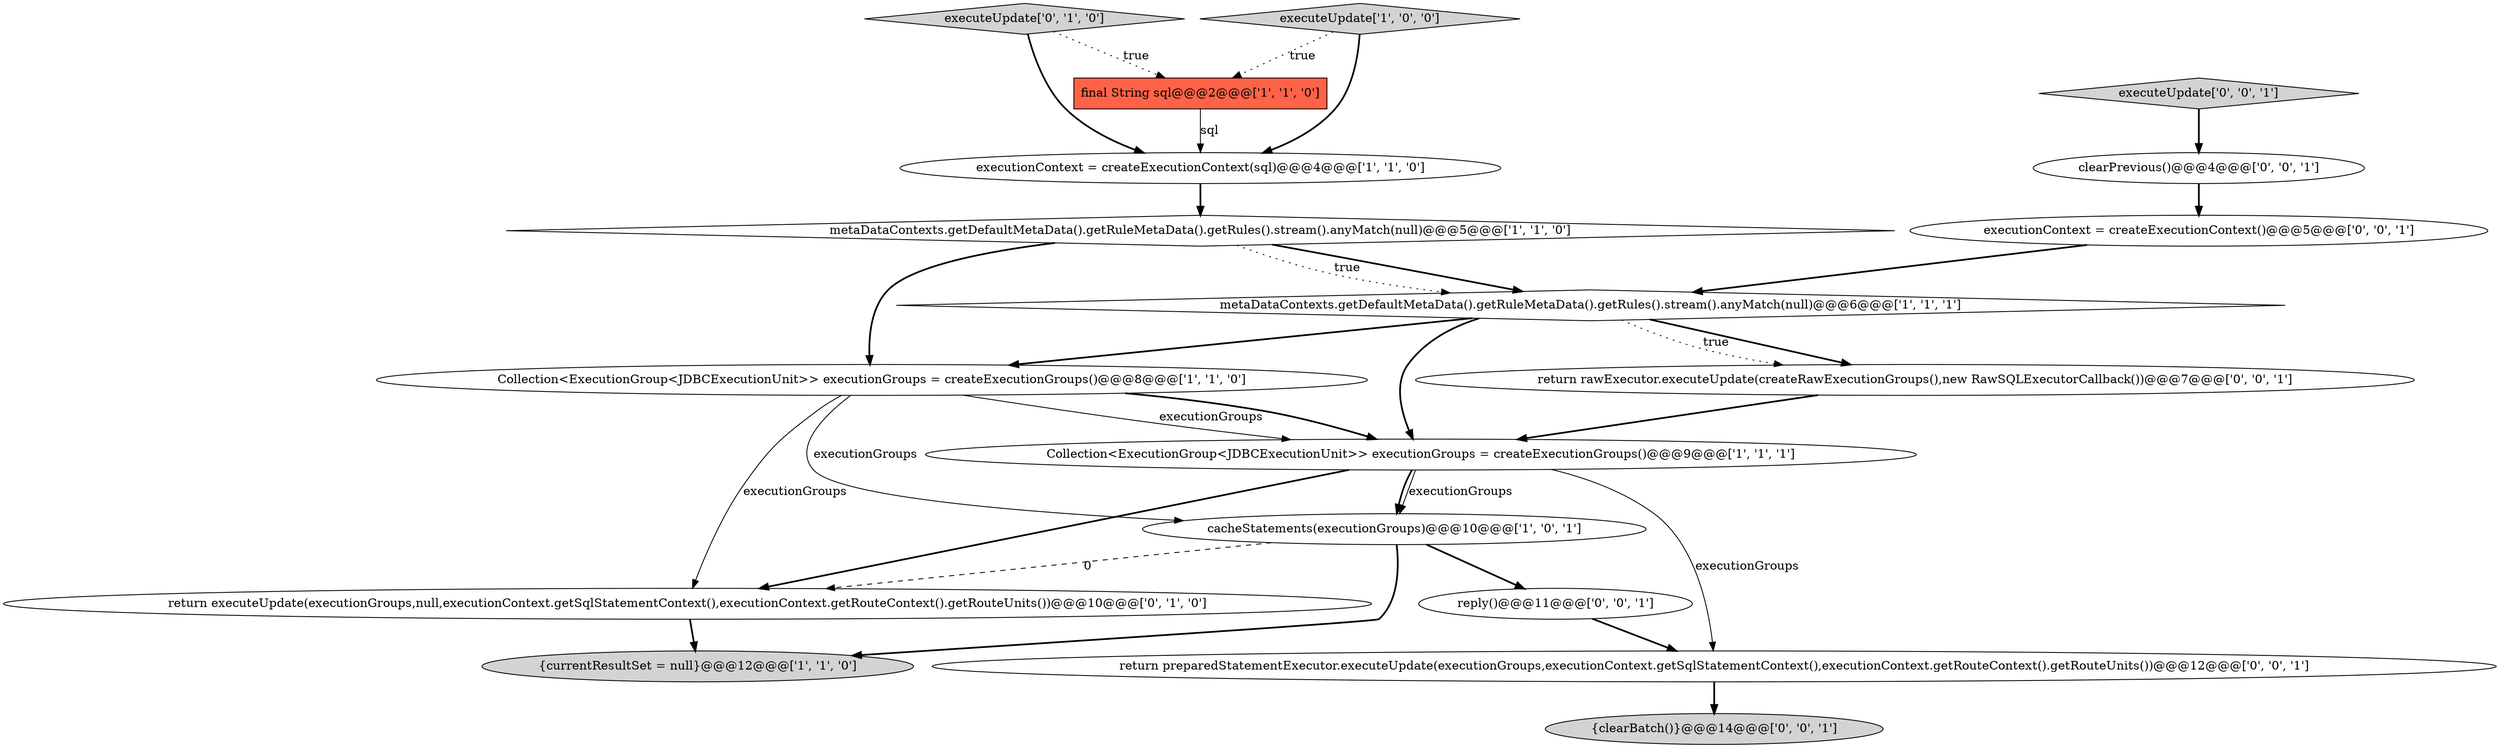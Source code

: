 digraph {
1 [style = filled, label = "final String sql@@@2@@@['1', '1', '0']", fillcolor = tomato, shape = box image = "AAA0AAABBB1BBB"];
3 [style = filled, label = "{currentResultSet = null}@@@12@@@['1', '1', '0']", fillcolor = lightgray, shape = ellipse image = "AAA0AAABBB1BBB"];
4 [style = filled, label = "cacheStatements(executionGroups)@@@10@@@['1', '0', '1']", fillcolor = white, shape = ellipse image = "AAA0AAABBB1BBB"];
13 [style = filled, label = "clearPrevious()@@@4@@@['0', '0', '1']", fillcolor = white, shape = ellipse image = "AAA0AAABBB3BBB"];
9 [style = filled, label = "executeUpdate['0', '1', '0']", fillcolor = lightgray, shape = diamond image = "AAA0AAABBB2BBB"];
14 [style = filled, label = "return rawExecutor.executeUpdate(createRawExecutionGroups(),new RawSQLExecutorCallback())@@@7@@@['0', '0', '1']", fillcolor = white, shape = ellipse image = "AAA0AAABBB3BBB"];
16 [style = filled, label = "return preparedStatementExecutor.executeUpdate(executionGroups,executionContext.getSqlStatementContext(),executionContext.getRouteContext().getRouteUnits())@@@12@@@['0', '0', '1']", fillcolor = white, shape = ellipse image = "AAA0AAABBB3BBB"];
17 [style = filled, label = "{clearBatch()}@@@14@@@['0', '0', '1']", fillcolor = lightgray, shape = ellipse image = "AAA0AAABBB3BBB"];
15 [style = filled, label = "executeUpdate['0', '0', '1']", fillcolor = lightgray, shape = diamond image = "AAA0AAABBB3BBB"];
5 [style = filled, label = "Collection<ExecutionGroup<JDBCExecutionUnit>> executionGroups = createExecutionGroups()@@@8@@@['1', '1', '0']", fillcolor = white, shape = ellipse image = "AAA0AAABBB1BBB"];
8 [style = filled, label = "metaDataContexts.getDefaultMetaData().getRuleMetaData().getRules().stream().anyMatch(null)@@@6@@@['1', '1', '1']", fillcolor = white, shape = diamond image = "AAA0AAABBB1BBB"];
11 [style = filled, label = "executionContext = createExecutionContext()@@@5@@@['0', '0', '1']", fillcolor = white, shape = ellipse image = "AAA0AAABBB3BBB"];
10 [style = filled, label = "return executeUpdate(executionGroups,null,executionContext.getSqlStatementContext(),executionContext.getRouteContext().getRouteUnits())@@@10@@@['0', '1', '0']", fillcolor = white, shape = ellipse image = "AAA1AAABBB2BBB"];
12 [style = filled, label = "reply()@@@11@@@['0', '0', '1']", fillcolor = white, shape = ellipse image = "AAA0AAABBB3BBB"];
7 [style = filled, label = "executeUpdate['1', '0', '0']", fillcolor = lightgray, shape = diamond image = "AAA0AAABBB1BBB"];
6 [style = filled, label = "metaDataContexts.getDefaultMetaData().getRuleMetaData().getRules().stream().anyMatch(null)@@@5@@@['1', '1', '0']", fillcolor = white, shape = diamond image = "AAA0AAABBB1BBB"];
0 [style = filled, label = "Collection<ExecutionGroup<JDBCExecutionUnit>> executionGroups = createExecutionGroups()@@@9@@@['1', '1', '1']", fillcolor = white, shape = ellipse image = "AAA0AAABBB1BBB"];
2 [style = filled, label = "executionContext = createExecutionContext(sql)@@@4@@@['1', '1', '0']", fillcolor = white, shape = ellipse image = "AAA0AAABBB1BBB"];
8->14 [style = bold, label=""];
0->4 [style = bold, label=""];
8->5 [style = bold, label=""];
0->16 [style = solid, label="executionGroups"];
8->0 [style = bold, label=""];
4->10 [style = dashed, label="0"];
5->0 [style = solid, label="executionGroups"];
9->2 [style = bold, label=""];
9->1 [style = dotted, label="true"];
14->0 [style = bold, label=""];
7->1 [style = dotted, label="true"];
1->2 [style = solid, label="sql"];
6->8 [style = bold, label=""];
10->3 [style = bold, label=""];
12->16 [style = bold, label=""];
0->10 [style = bold, label=""];
6->8 [style = dotted, label="true"];
5->0 [style = bold, label=""];
13->11 [style = bold, label=""];
11->8 [style = bold, label=""];
0->4 [style = solid, label="executionGroups"];
15->13 [style = bold, label=""];
6->5 [style = bold, label=""];
4->12 [style = bold, label=""];
2->6 [style = bold, label=""];
8->14 [style = dotted, label="true"];
16->17 [style = bold, label=""];
5->10 [style = solid, label="executionGroups"];
5->4 [style = solid, label="executionGroups"];
4->3 [style = bold, label=""];
7->2 [style = bold, label=""];
}
